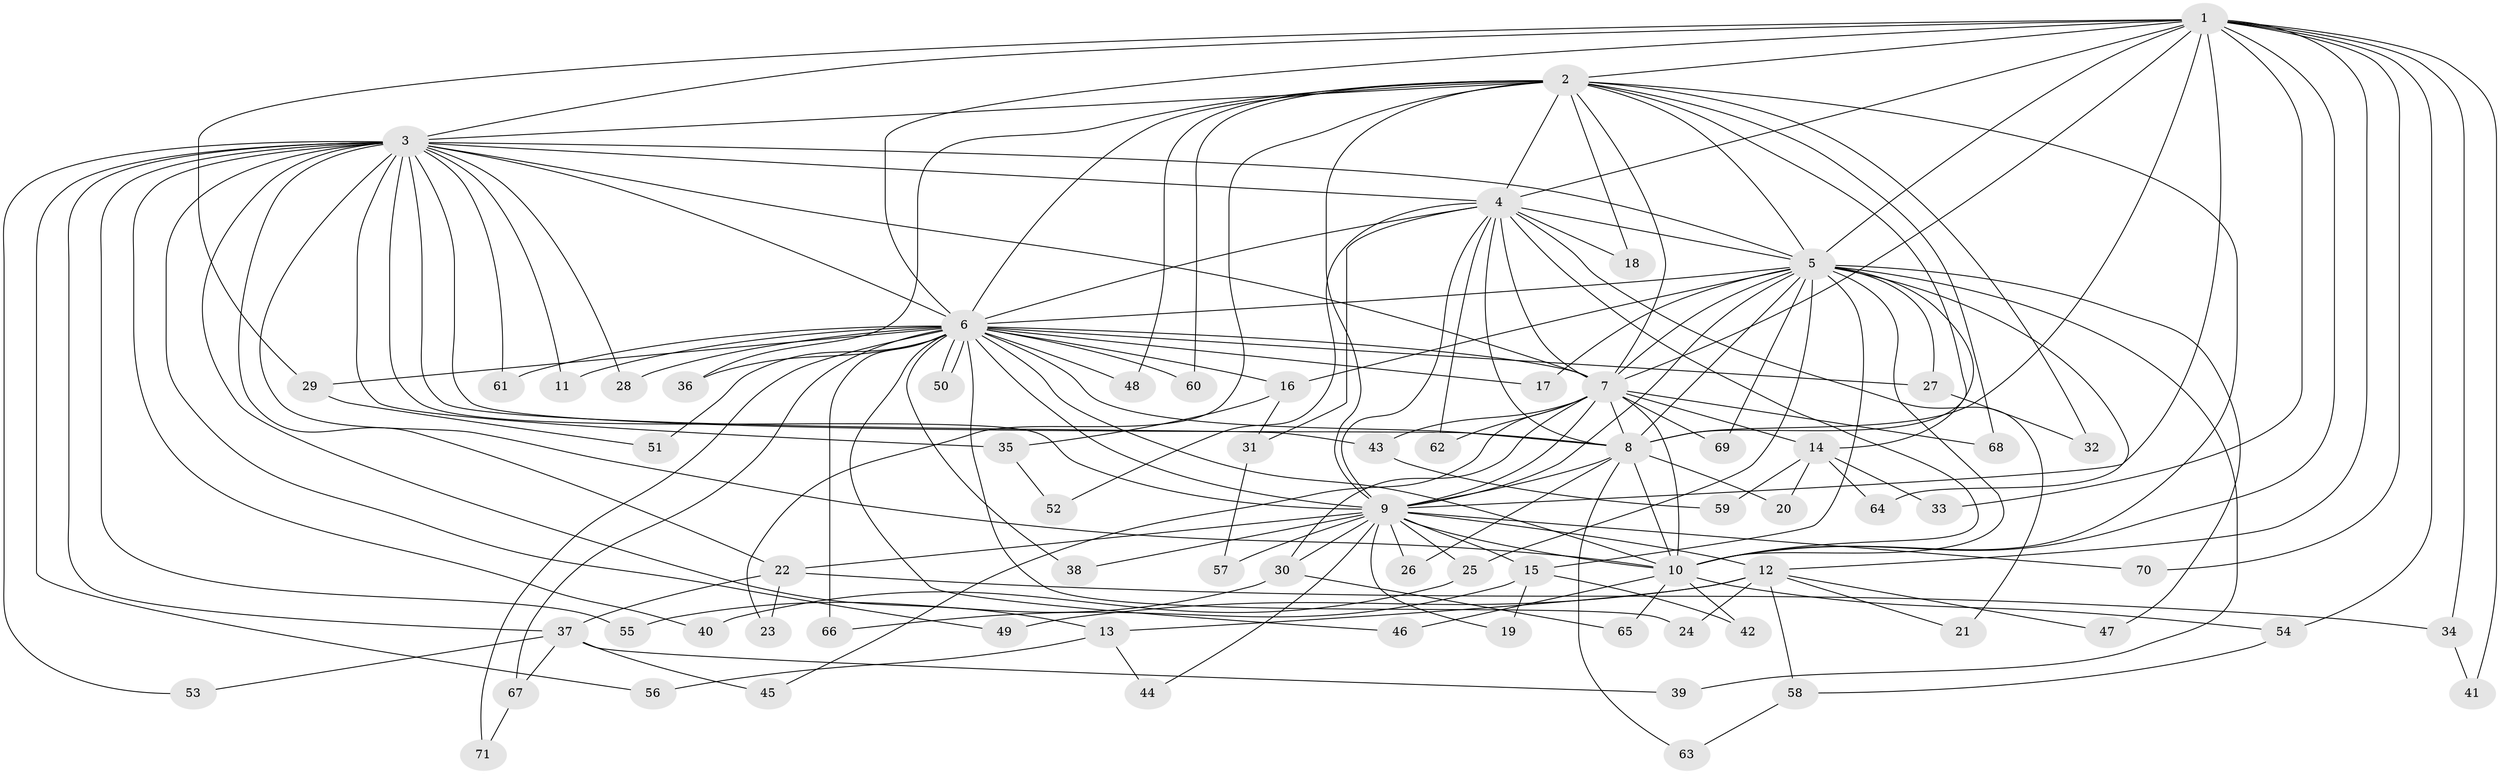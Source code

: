 // coarse degree distribution, {14: 0.0392156862745098, 25: 0.0392156862745098, 20: 0.0196078431372549, 12: 0.0196078431372549, 17: 0.0196078431372549, 11: 0.0392156862745098, 2: 0.5294117647058824, 7: 0.0196078431372549, 6: 0.0196078431372549, 5: 0.0392156862745098, 4: 0.058823529411764705, 3: 0.13725490196078433, 1: 0.0196078431372549}
// Generated by graph-tools (version 1.1) at 2025/41/03/06/25 10:41:34]
// undirected, 71 vertices, 167 edges
graph export_dot {
graph [start="1"]
  node [color=gray90,style=filled];
  1;
  2;
  3;
  4;
  5;
  6;
  7;
  8;
  9;
  10;
  11;
  12;
  13;
  14;
  15;
  16;
  17;
  18;
  19;
  20;
  21;
  22;
  23;
  24;
  25;
  26;
  27;
  28;
  29;
  30;
  31;
  32;
  33;
  34;
  35;
  36;
  37;
  38;
  39;
  40;
  41;
  42;
  43;
  44;
  45;
  46;
  47;
  48;
  49;
  50;
  51;
  52;
  53;
  54;
  55;
  56;
  57;
  58;
  59;
  60;
  61;
  62;
  63;
  64;
  65;
  66;
  67;
  68;
  69;
  70;
  71;
  1 -- 2;
  1 -- 3;
  1 -- 4;
  1 -- 5;
  1 -- 6;
  1 -- 7;
  1 -- 8;
  1 -- 9;
  1 -- 10;
  1 -- 12;
  1 -- 29;
  1 -- 33;
  1 -- 34;
  1 -- 41;
  1 -- 54;
  1 -- 70;
  2 -- 3;
  2 -- 4;
  2 -- 5;
  2 -- 6;
  2 -- 7;
  2 -- 8;
  2 -- 9;
  2 -- 10;
  2 -- 18;
  2 -- 23;
  2 -- 32;
  2 -- 36;
  2 -- 48;
  2 -- 60;
  2 -- 68;
  3 -- 4;
  3 -- 5;
  3 -- 6;
  3 -- 7;
  3 -- 8;
  3 -- 9;
  3 -- 10;
  3 -- 11;
  3 -- 13;
  3 -- 22;
  3 -- 28;
  3 -- 35;
  3 -- 37;
  3 -- 40;
  3 -- 43;
  3 -- 49;
  3 -- 53;
  3 -- 55;
  3 -- 56;
  3 -- 61;
  4 -- 5;
  4 -- 6;
  4 -- 7;
  4 -- 8;
  4 -- 9;
  4 -- 10;
  4 -- 18;
  4 -- 21;
  4 -- 31;
  4 -- 52;
  4 -- 62;
  5 -- 6;
  5 -- 7;
  5 -- 8;
  5 -- 9;
  5 -- 10;
  5 -- 14;
  5 -- 15;
  5 -- 16;
  5 -- 17;
  5 -- 25;
  5 -- 27;
  5 -- 39;
  5 -- 47;
  5 -- 64;
  5 -- 69;
  6 -- 7;
  6 -- 8;
  6 -- 9;
  6 -- 10;
  6 -- 11;
  6 -- 16;
  6 -- 17;
  6 -- 24;
  6 -- 27;
  6 -- 28;
  6 -- 29;
  6 -- 36;
  6 -- 38;
  6 -- 46;
  6 -- 48;
  6 -- 50;
  6 -- 50;
  6 -- 51;
  6 -- 60;
  6 -- 61;
  6 -- 66;
  6 -- 67;
  6 -- 71;
  7 -- 8;
  7 -- 9;
  7 -- 10;
  7 -- 14;
  7 -- 30;
  7 -- 43;
  7 -- 45;
  7 -- 62;
  7 -- 68;
  7 -- 69;
  8 -- 9;
  8 -- 10;
  8 -- 20;
  8 -- 26;
  8 -- 63;
  9 -- 10;
  9 -- 12;
  9 -- 15;
  9 -- 19;
  9 -- 22;
  9 -- 25;
  9 -- 26;
  9 -- 30;
  9 -- 38;
  9 -- 44;
  9 -- 57;
  9 -- 70;
  10 -- 42;
  10 -- 46;
  10 -- 54;
  10 -- 65;
  12 -- 13;
  12 -- 21;
  12 -- 24;
  12 -- 47;
  12 -- 49;
  12 -- 58;
  13 -- 44;
  13 -- 56;
  14 -- 20;
  14 -- 33;
  14 -- 59;
  14 -- 64;
  15 -- 19;
  15 -- 42;
  15 -- 66;
  16 -- 31;
  16 -- 35;
  22 -- 23;
  22 -- 34;
  22 -- 37;
  25 -- 40;
  27 -- 32;
  29 -- 51;
  30 -- 55;
  30 -- 65;
  31 -- 57;
  34 -- 41;
  35 -- 52;
  37 -- 39;
  37 -- 45;
  37 -- 53;
  37 -- 67;
  43 -- 59;
  54 -- 58;
  58 -- 63;
  67 -- 71;
}
